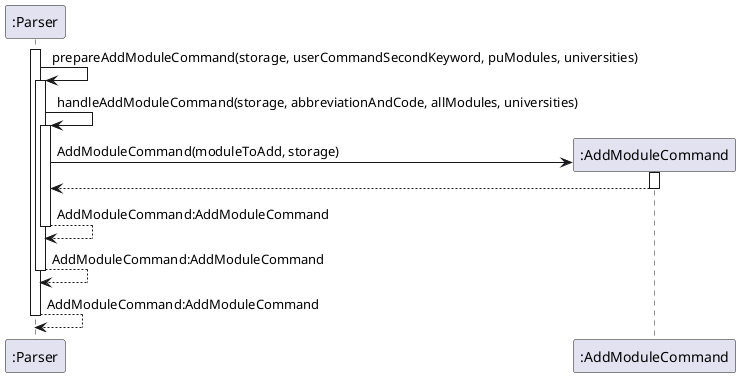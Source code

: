 @startuml
'https://plantuml.com/sequence-diagram

activate ":Parser"
":Parser" -> ":Parser":prepareAddModuleCommand(storage, userCommandSecondKeyword, puModules, universities)
activate ":Parser"
":Parser" -> ":Parser":handleAddModuleCommand(storage, abbreviationAndCode, allModules, universities)
activate ":Parser"
create ":AddModuleCommand"
":Parser" -> ":AddModuleCommand": AddModuleCommand(moduleToAdd, storage)
activate ":AddModuleCommand"
":Parser" <-- ":AddModuleCommand"
deactivate ":AddModuleCommand"
":Parser" --> ":Parser": AddModuleCommand:AddModuleCommand
deactivate ":Parser"
":Parser" --> ":Parser": AddModuleCommand:AddModuleCommand
deactivate ":Parser"
":Parser" --> ":Parser": AddModuleCommand:AddModuleCommand
deactivate ":Parser"

@enduml